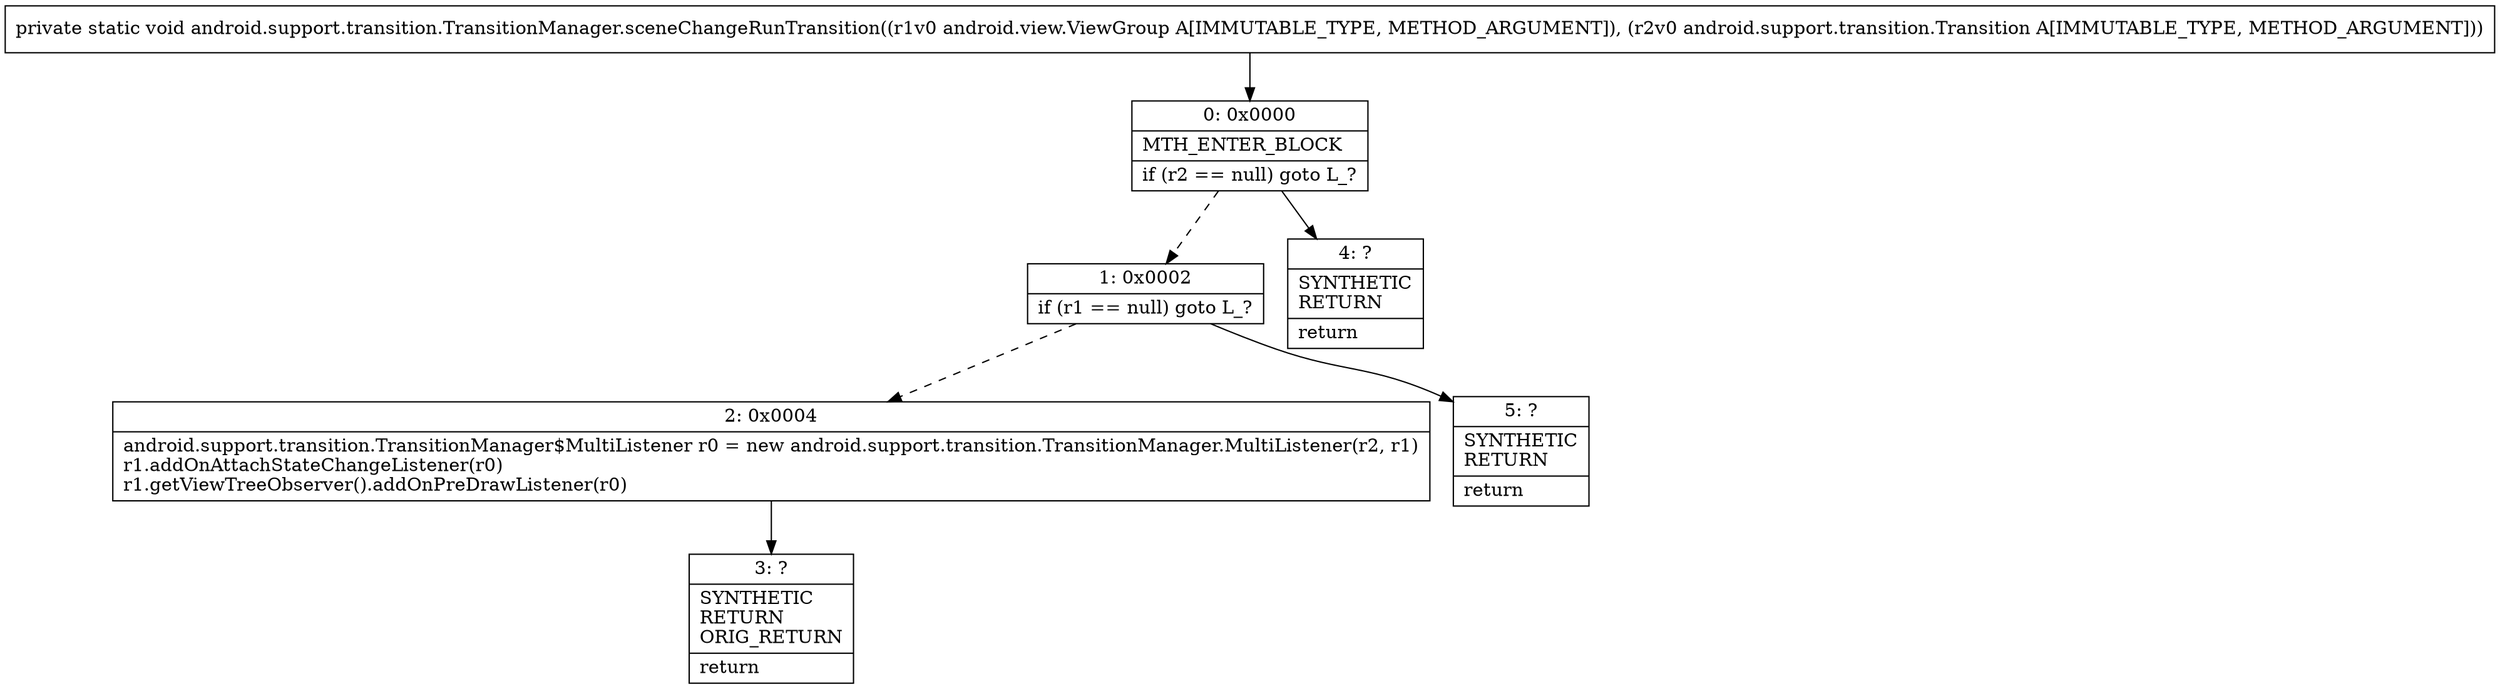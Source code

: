 digraph "CFG forandroid.support.transition.TransitionManager.sceneChangeRunTransition(Landroid\/view\/ViewGroup;Landroid\/support\/transition\/Transition;)V" {
Node_0 [shape=record,label="{0\:\ 0x0000|MTH_ENTER_BLOCK\l|if (r2 == null) goto L_?\l}"];
Node_1 [shape=record,label="{1\:\ 0x0002|if (r1 == null) goto L_?\l}"];
Node_2 [shape=record,label="{2\:\ 0x0004|android.support.transition.TransitionManager$MultiListener r0 = new android.support.transition.TransitionManager.MultiListener(r2, r1)\lr1.addOnAttachStateChangeListener(r0)\lr1.getViewTreeObserver().addOnPreDrawListener(r0)\l}"];
Node_3 [shape=record,label="{3\:\ ?|SYNTHETIC\lRETURN\lORIG_RETURN\l|return\l}"];
Node_4 [shape=record,label="{4\:\ ?|SYNTHETIC\lRETURN\l|return\l}"];
Node_5 [shape=record,label="{5\:\ ?|SYNTHETIC\lRETURN\l|return\l}"];
MethodNode[shape=record,label="{private static void android.support.transition.TransitionManager.sceneChangeRunTransition((r1v0 android.view.ViewGroup A[IMMUTABLE_TYPE, METHOD_ARGUMENT]), (r2v0 android.support.transition.Transition A[IMMUTABLE_TYPE, METHOD_ARGUMENT])) }"];
MethodNode -> Node_0;
Node_0 -> Node_1[style=dashed];
Node_0 -> Node_4;
Node_1 -> Node_2[style=dashed];
Node_1 -> Node_5;
Node_2 -> Node_3;
}

